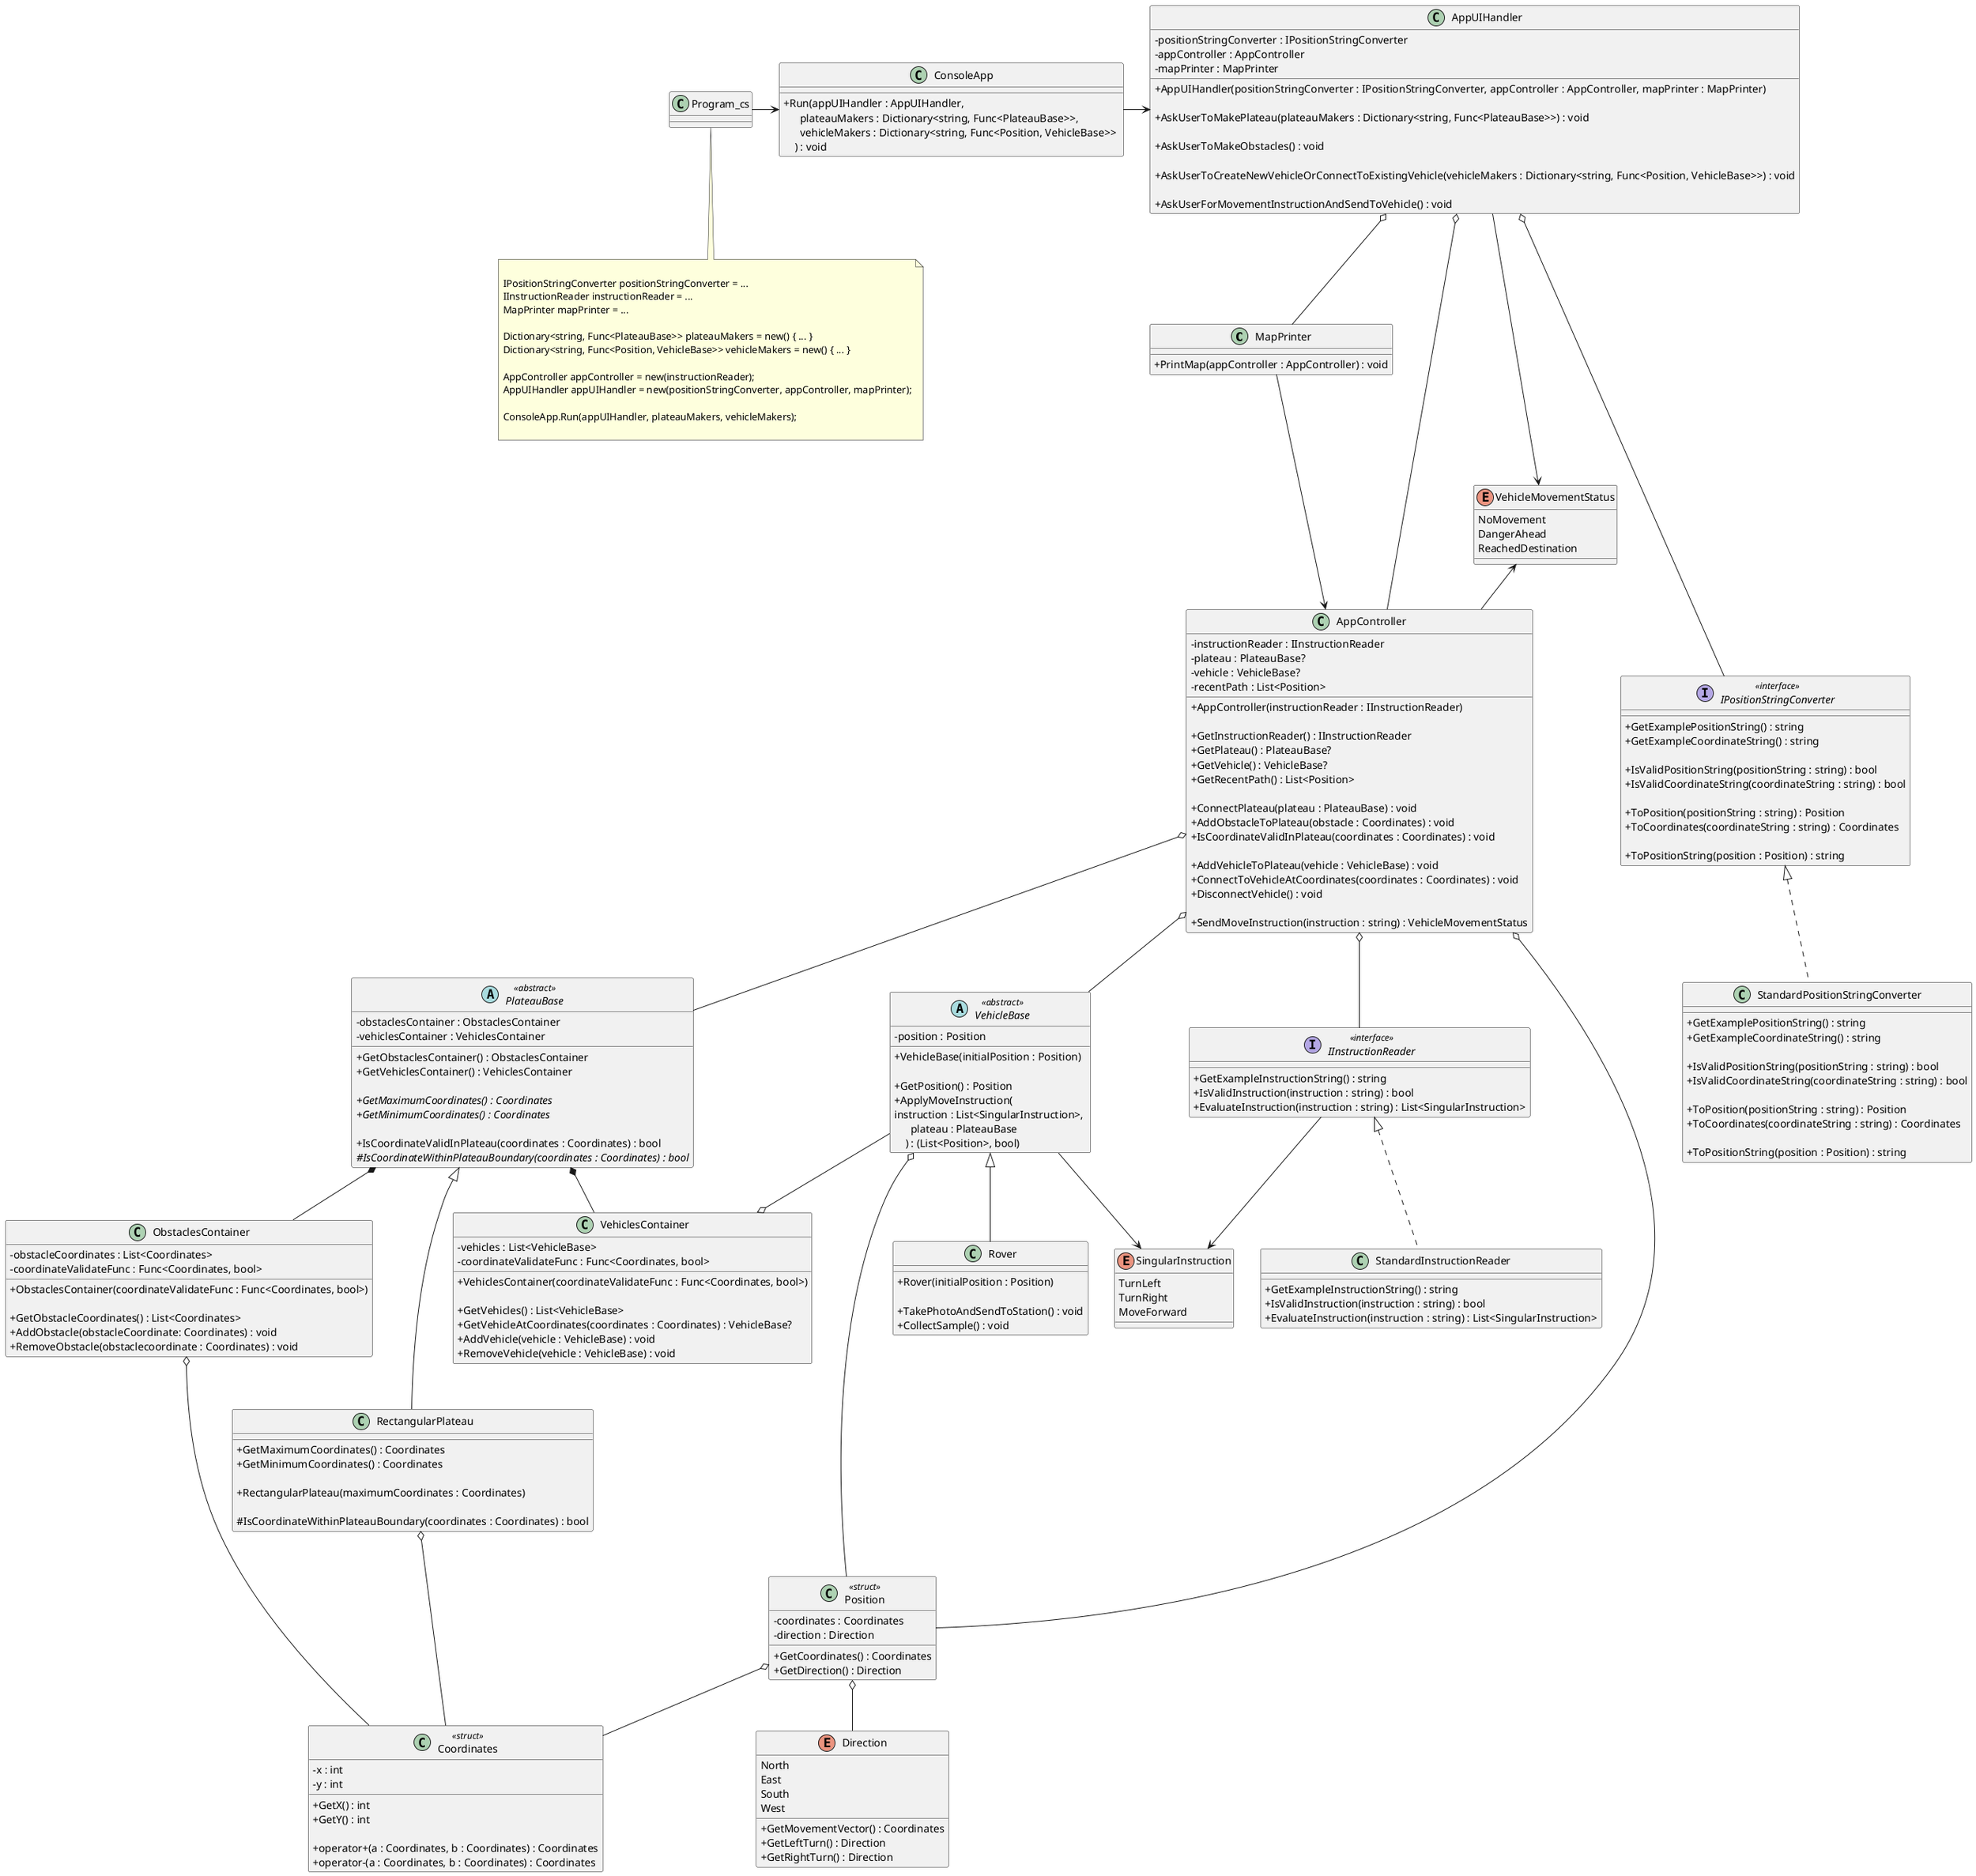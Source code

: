 @startuml "Mars Rover Challenge"
skinparam classAttributeIconSize 0

class MapPrinter
{
  + PrintMap(appController : AppController) : void
}

class AppUIHandler
{
  - positionStringConverter : IPositionStringConverter
  - appController : AppController
  - mapPrinter : MapPrinter

  + AppUIHandler(positionStringConverter : IPositionStringConverter, appController : AppController, mapPrinter : MapPrinter)

  + AskUserToMakePlateau(plateauMakers : Dictionary<string, Func<PlateauBase>>) : void
  
  + AskUserToMakeObstacles() : void

  + AskUserToCreateNewVehicleOrConnectToExistingVehicle(vehicleMakers : Dictionary<string, Func<Position, VehicleBase>>) : void

  + AskUserForMovementInstructionAndSendToVehicle() : void
}

class ConsoleApp
{
  + Run(appUIHandler : AppUIHandler, \n\
      plateauMakers : Dictionary<string, Func<PlateauBase>>, \n\
      vehicleMakers : Dictionary<string, Func<Position, VehicleBase>> \n\
    ) : void
}

enum VehicleMovementStatus
{
  NoMovement
  DangerAhead
  ReachedDestination
} 

class AppController
{
  - instructionReader : IInstructionReader
  - plateau : PlateauBase?
  - vehicle : VehicleBase?
  - recentPath : List<Position>

  + AppController(instructionReader : IInstructionReader)
  
  + GetInstructionReader() : IInstructionReader
  + GetPlateau() : PlateauBase?
  + GetVehicle() : VehicleBase?
  + GetRecentPath() : List<Position>

  + ConnectPlateau(plateau : PlateauBase) : void
  + AddObstacleToPlateau(obstacle : Coordinates) : void
  + IsCoordinateValidInPlateau(coordinates : Coordinates) : void

  + AddVehicleToPlateau(vehicle : VehicleBase) : void
  + ConnectToVehicleAtCoordinates(coordinates : Coordinates) : void
  + DisconnectVehicle() : void

  + SendMoveInstruction(instruction : string) : VehicleMovementStatus
}

enum SingularInstruction
{
  TurnLeft
  TurnRight
  MoveForward
}

interface IInstructionReader <<interface>>
{
  + GetExampleInstructionString() : string
  + IsValidInstruction(instruction : string) : bool
  + EvaluateInstruction(instruction : string) : List<SingularInstruction>
}

class StandardInstructionReader
{
  + GetExampleInstructionString() : string
  + IsValidInstruction(instruction : string) : bool
  + EvaluateInstruction(instruction : string) : List<SingularInstruction>
}

class ObstaclesContainer
{
  - obstacleCoordinates : List<Coordinates>
  - coordinateValidateFunc : Func<Coordinates, bool>

  + ObstaclesContainer(coordinateValidateFunc : Func<Coordinates, bool>)

  + GetObstacleCoordinates() : List<Coordinates>
  + AddObstacle(obstacleCoordinate: Coordinates) : void
  + RemoveObstacle(obstaclecoordinate : Coordinates) : void
}

class VehiclesContainer
{
  - vehicles : List<VehicleBase>
  - coordinateValidateFunc : Func<Coordinates, bool>

  + VehiclesContainer(coordinateValidateFunc : Func<Coordinates, bool>)

  + GetVehicles() : List<VehicleBase>
  + GetVehicleAtCoordinates(coordinates : Coordinates) : VehicleBase?
  + AddVehicle(vehicle : VehicleBase) : void
  + RemoveVehicle(vehicle : VehicleBase) : void
}

abstract PlateauBase <<abstract>>
{
  - obstaclesContainer : ObstaclesContainer
  - vehiclesContainer : VehiclesContainer

  + GetObstaclesContainer() : ObstaclesContainer
  + GetVehiclesContainer() : VehiclesContainer

  {abstract} + GetMaximumCoordinates() : Coordinates
  {abstract} + GetMinimumCoordinates() : Coordinates

  + IsCoordinateValidInPlateau(coordinates : Coordinates) : bool
  {abstract} # IsCoordinateWithinPlateauBoundary(coordinates : Coordinates) : bool
}

class RectangularPlateau
{
  + GetMaximumCoordinates() : Coordinates
  + GetMinimumCoordinates() : Coordinates

  + RectangularPlateau(maximumCoordinates : Coordinates)

  # IsCoordinateWithinPlateauBoundary(coordinates : Coordinates) : bool
}

class Coordinates <<struct>>
{
  - x : int
  - y : int

  + GetX() : int
  + GetY() : int

  + operator+(a : Coordinates, b : Coordinates) : Coordinates
  + operator-(a : Coordinates, b : Coordinates) : Coordinates
}

enum Direction
{
  North
  East
  South
  West

  + GetMovementVector() : Coordinates
  + GetLeftTurn() : Direction
  + GetRightTurn() : Direction
}

class Position <<struct>>
{
  - coordinates : Coordinates
  - direction : Direction

  + GetCoordinates() : Coordinates
  + GetDirection() : Direction
}

interface IPositionStringConverter <<interface>>
{
  + GetExamplePositionString() : string
  + GetExampleCoordinateString() : string

  + IsValidPositionString(positionString : string) : bool
  + IsValidCoordinateString(coordinateString : string) : bool

  + ToPosition(positionString : string) : Position
  + ToCoordinates(coordinateString : string) : Coordinates

  + ToPositionString(position : Position) : string
}

class StandardPositionStringConverter
{
  + GetExamplePositionString() : string
  + GetExampleCoordinateString() : string

  + IsValidPositionString(positionString : string) : bool
  + IsValidCoordinateString(coordinateString : string) : bool

  + ToPosition(positionString : string) : Position
  + ToCoordinates(coordinateString : string) : Coordinates

  + ToPositionString(position : Position) : string
}

class Rover
{
  + Rover(initialPosition : Position)

  + TakePhotoAndSendToStation() : void
  + CollectSample() : void
}

abstract VehicleBase <<abstract>>
{
  - position : Position

  + VehicleBase(initialPosition : Position)

  + GetPosition() : Position
  + ApplyMoveInstruction(
      instruction : List<SingularInstruction>, \n\
      plateau : PlateauBase \n\
    ) : (List<Position>, bool)
}

ConsoleApp -> AppUIHandler
Program_cs -> ConsoleApp

note bottom of Program_cs

IPositionStringConverter positionStringConverter = ...
IInstructionReader instructionReader = ...
MapPrinter mapPrinter = ...

Dictionary<string, Func<PlateauBase>> plateauMakers = new() { ... }
Dictionary<string, Func<Position, VehicleBase>> vehicleMakers = new() { ... }

AppController appController = new(instructionReader);
AppUIHandler appUIHandler = new(positionStringConverter, appController, mapPrinter);

ConsoleApp.Run(appUIHandler, plateauMakers, vehicleMakers);

end note

AppUIHandler o--- AppController
AppUIHandler o-- MapPrinter
AppUIHandler o---- IPositionStringConverter
AppUIHandler --> VehicleMovementStatus

MapPrinter ---> AppController

AppController o-- IInstructionReader
AppController o-- PlateauBase
AppController o-- VehicleBase
AppController o----- Position
AppController -u-> VehicleMovementStatus

IInstructionReader <|.. StandardInstructionReader 

VehicleBase <|-- Rover
VehicleBase o--- Position

IPositionStringConverter <|.. StandardPositionStringConverter

PlateauBase *-- ObstaclesContainer
PlateauBase *-- VehiclesContainer
PlateauBase <|--- RectangularPlateau

ObstaclesContainer o---- Coordinates
VehiclesContainer o-u- VehicleBase

Position o-- Direction
Position o-- Coordinates

IInstructionReader --> SingularInstruction
VehicleBase --> SingularInstruction

RectangularPlateau o-[norank]- Coordinates

@enduml